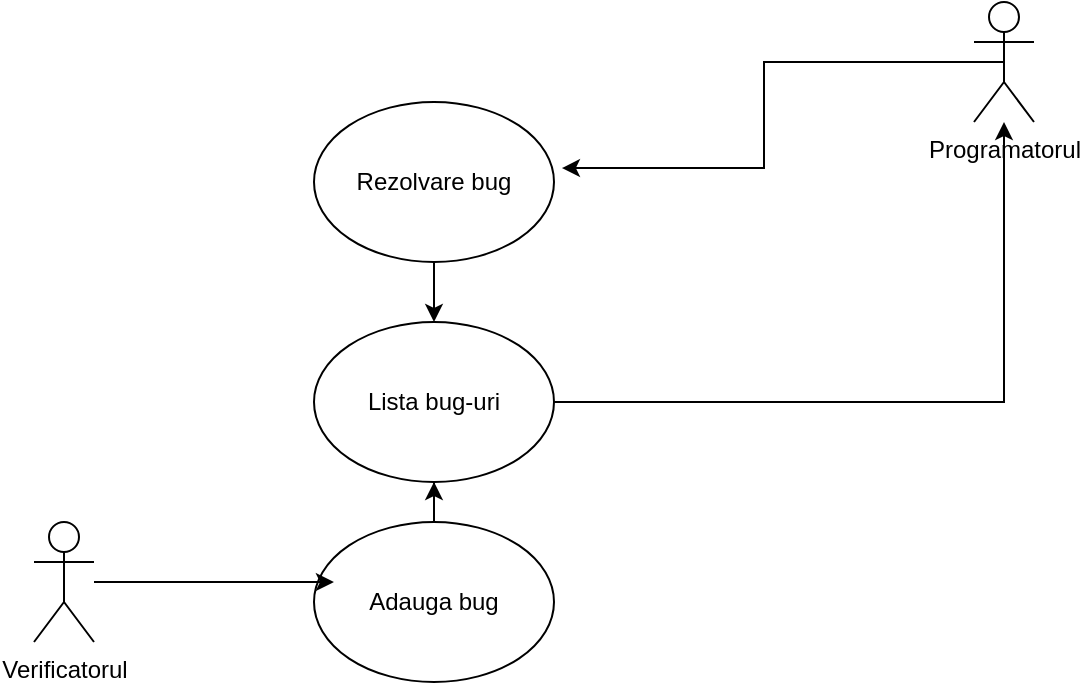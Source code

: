 <mxfile version="24.0.7" type="github">
  <diagram name="Pagină-1" id="MKnuGG16jQx2wrsOF3L4">
    <mxGraphModel dx="814" dy="449" grid="1" gridSize="10" guides="1" tooltips="1" connect="1" arrows="1" fold="1" page="1" pageScale="1" pageWidth="827" pageHeight="1169" math="0" shadow="0">
      <root>
        <mxCell id="0" />
        <mxCell id="1" parent="0" />
        <mxCell id="WBrmRTEskCpEzBv_u94a-4" value="Programatorul&lt;div&gt;&lt;br&gt;&lt;/div&gt;" style="shape=umlActor;verticalLabelPosition=bottom;verticalAlign=top;html=1;outlineConnect=0;" vertex="1" parent="1">
          <mxGeometry x="650" y="150" width="30" height="60" as="geometry" />
        </mxCell>
        <mxCell id="WBrmRTEskCpEzBv_u94a-5" value="Verificatorul" style="shape=umlActor;verticalLabelPosition=bottom;verticalAlign=top;html=1;outlineConnect=0;" vertex="1" parent="1">
          <mxGeometry x="180" y="410" width="30" height="60" as="geometry" />
        </mxCell>
        <mxCell id="WBrmRTEskCpEzBv_u94a-62" style="edgeStyle=orthogonalEdgeStyle;rounded=0;orthogonalLoop=1;jettySize=auto;html=1;fontFamily=Helvetica;fontSize=12;fontColor=default;" edge="1" parent="1" source="WBrmRTEskCpEzBv_u94a-18" target="WBrmRTEskCpEzBv_u94a-42">
          <mxGeometry relative="1" as="geometry" />
        </mxCell>
        <mxCell id="WBrmRTEskCpEzBv_u94a-18" value="Rezolvare bug" style="ellipse;whiteSpace=wrap;html=1;strokeColor=default;align=center;verticalAlign=middle;fontFamily=Helvetica;fontSize=12;fontColor=default;fillColor=default;" vertex="1" parent="1">
          <mxGeometry x="320" y="200" width="120" height="80" as="geometry" />
        </mxCell>
        <mxCell id="WBrmRTEskCpEzBv_u94a-59" style="edgeStyle=orthogonalEdgeStyle;rounded=0;orthogonalLoop=1;jettySize=auto;html=1;exitX=0.5;exitY=0;exitDx=0;exitDy=0;fontFamily=Helvetica;fontSize=12;fontColor=default;" edge="1" parent="1" source="WBrmRTEskCpEzBv_u94a-38" target="WBrmRTEskCpEzBv_u94a-42">
          <mxGeometry relative="1" as="geometry" />
        </mxCell>
        <mxCell id="WBrmRTEskCpEzBv_u94a-38" value="Adauga bug" style="ellipse;whiteSpace=wrap;html=1;strokeColor=default;align=center;verticalAlign=middle;fontFamily=Helvetica;fontSize=12;fontColor=default;fillColor=default;" vertex="1" parent="1">
          <mxGeometry x="320" y="410" width="120" height="80" as="geometry" />
        </mxCell>
        <mxCell id="WBrmRTEskCpEzBv_u94a-39" style="edgeStyle=orthogonalEdgeStyle;rounded=0;orthogonalLoop=1;jettySize=auto;html=1;entryX=0.083;entryY=0.375;entryDx=0;entryDy=0;entryPerimeter=0;fontFamily=Helvetica;fontSize=12;fontColor=default;" edge="1" parent="1" source="WBrmRTEskCpEzBv_u94a-5" target="WBrmRTEskCpEzBv_u94a-38">
          <mxGeometry relative="1" as="geometry" />
        </mxCell>
        <mxCell id="WBrmRTEskCpEzBv_u94a-56" style="edgeStyle=orthogonalEdgeStyle;rounded=0;orthogonalLoop=1;jettySize=auto;html=1;fontFamily=Helvetica;fontSize=12;fontColor=default;" edge="1" parent="1" source="WBrmRTEskCpEzBv_u94a-42" target="WBrmRTEskCpEzBv_u94a-4">
          <mxGeometry relative="1" as="geometry" />
        </mxCell>
        <mxCell id="WBrmRTEskCpEzBv_u94a-42" value="Lista bug-uri" style="ellipse;whiteSpace=wrap;html=1;strokeColor=default;align=center;verticalAlign=middle;fontFamily=Helvetica;fontSize=12;fontColor=default;fillColor=default;" vertex="1" parent="1">
          <mxGeometry x="320" y="310" width="120" height="80" as="geometry" />
        </mxCell>
        <mxCell id="WBrmRTEskCpEzBv_u94a-61" style="edgeStyle=orthogonalEdgeStyle;rounded=0;orthogonalLoop=1;jettySize=auto;html=1;exitX=0.5;exitY=0.5;exitDx=0;exitDy=0;exitPerimeter=0;entryX=1.033;entryY=0.413;entryDx=0;entryDy=0;entryPerimeter=0;fontFamily=Helvetica;fontSize=12;fontColor=default;" edge="1" parent="1" source="WBrmRTEskCpEzBv_u94a-4" target="WBrmRTEskCpEzBv_u94a-18">
          <mxGeometry relative="1" as="geometry" />
        </mxCell>
      </root>
    </mxGraphModel>
  </diagram>
</mxfile>
